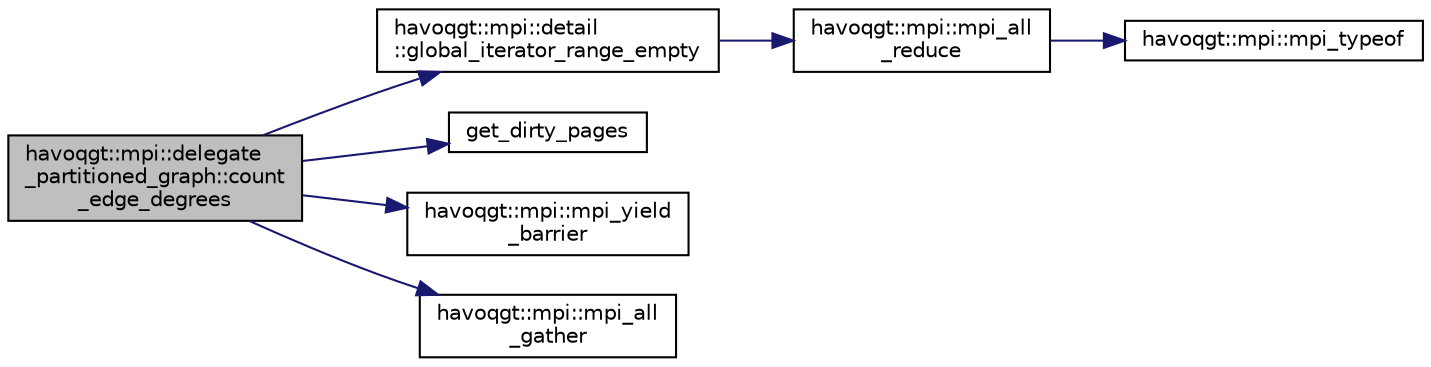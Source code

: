 digraph "havoqgt::mpi::delegate_partitioned_graph::count_edge_degrees"
{
  edge [fontname="Helvetica",fontsize="10",labelfontname="Helvetica",labelfontsize="10"];
  node [fontname="Helvetica",fontsize="10",shape=record];
  rankdir="LR";
  Node1 [label="havoqgt::mpi::delegate\l_partitioned_graph::count\l_edge_degrees",height=0.2,width=0.4,color="black", fillcolor="grey75", style="filled", fontcolor="black"];
  Node1 -> Node2 [color="midnightblue",fontsize="10",style="solid",fontname="Helvetica"];
  Node2 [label="havoqgt::mpi::detail\l::global_iterator_range_empty",height=0.2,width=0.4,color="black", fillcolor="white", style="filled",URL="$namespacehavoqgt_1_1mpi_1_1detail.html#a45f3fc47781d84643fd40bbe78429aef"];
  Node2 -> Node3 [color="midnightblue",fontsize="10",style="solid",fontname="Helvetica"];
  Node3 [label="havoqgt::mpi::mpi_all\l_reduce",height=0.2,width=0.4,color="black", fillcolor="white", style="filled",URL="$namespacehavoqgt_1_1mpi.html#affa92d59ec8849eb0e9882c4e2f53576"];
  Node3 -> Node4 [color="midnightblue",fontsize="10",style="solid",fontname="Helvetica"];
  Node4 [label="havoqgt::mpi::mpi_typeof",height=0.2,width=0.4,color="black", fillcolor="white", style="filled",URL="$namespacehavoqgt_1_1mpi.html#aabf02ed62a89a1d57ec2a3905a238ac3"];
  Node1 -> Node5 [color="midnightblue",fontsize="10",style="solid",fontname="Helvetica"];
  Node5 [label="get_dirty_pages",height=0.2,width=0.4,color="black", fillcolor="white", style="filled",URL="$cache__utilities_8hpp.html#ab84207f059504235e8759cc261bd9f24"];
  Node1 -> Node6 [color="midnightblue",fontsize="10",style="solid",fontname="Helvetica"];
  Node6 [label="havoqgt::mpi::mpi_yield\l_barrier",height=0.2,width=0.4,color="black", fillcolor="white", style="filled",URL="$namespacehavoqgt_1_1mpi.html#a7c00fa0b2a6cb0d502c85088ae7bf5ef"];
  Node1 -> Node7 [color="midnightblue",fontsize="10",style="solid",fontname="Helvetica"];
  Node7 [label="havoqgt::mpi::mpi_all\l_gather",height=0.2,width=0.4,color="black", fillcolor="white", style="filled",URL="$namespacehavoqgt_1_1mpi.html#a1f803bc4badda45a6bb1b9dc7e1170c4",tooltip="TODO: Add tests. "];
}
